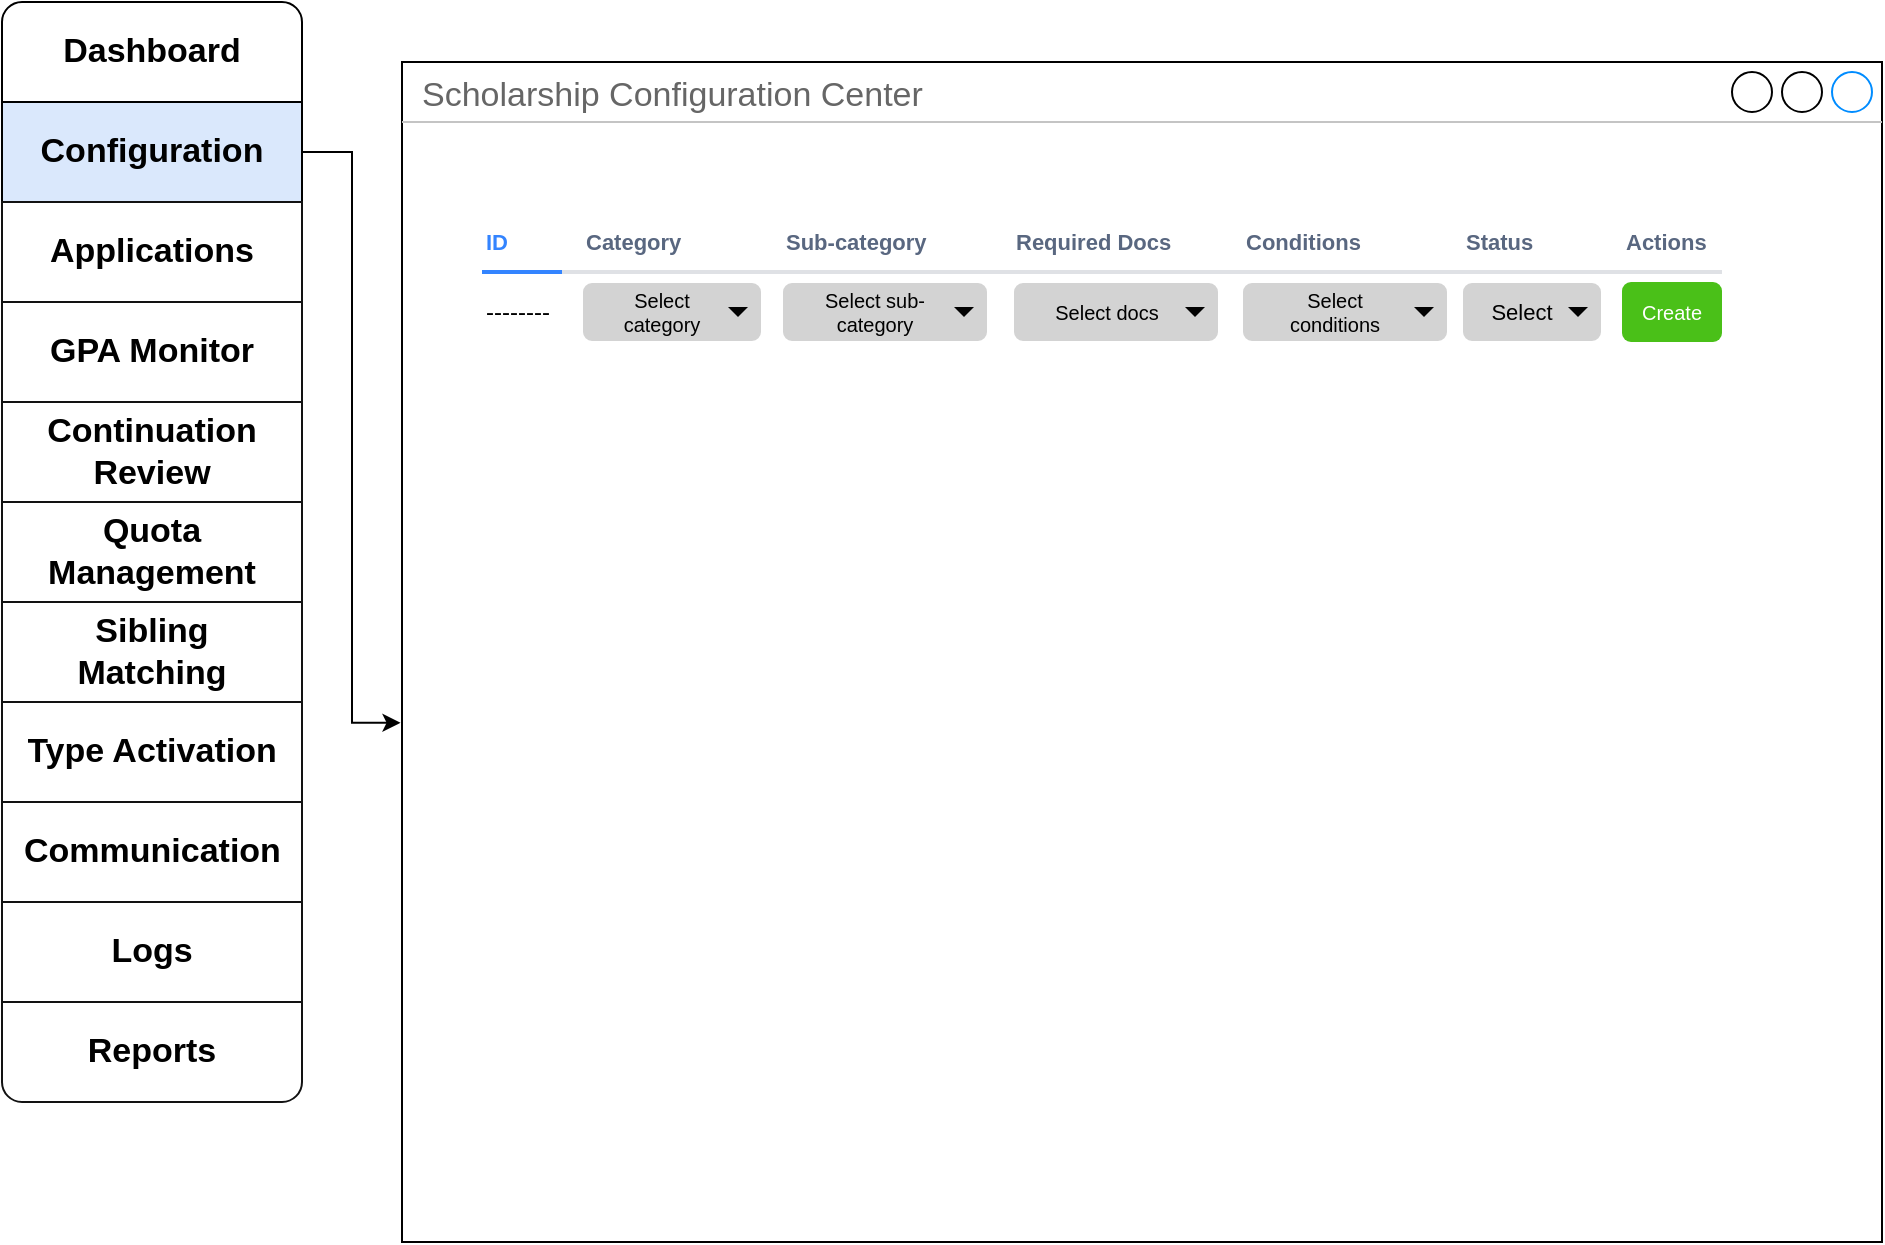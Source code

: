 <mxfile version="28.0.4">
  <diagram name="Page-1" id="Rbdsz5qpxLwi2ZQge7if">
    <mxGraphModel dx="756" dy="1519" grid="1" gridSize="10" guides="1" tooltips="1" connect="1" arrows="1" fold="1" page="1" pageScale="1" pageWidth="850" pageHeight="1100" math="0" shadow="0">
      <root>
        <mxCell id="0" />
        <mxCell id="1" parent="0" />
        <mxCell id="dKTOwhcVV6ruJDF4YYmx-1" value="Scholarship Configuration Center" style="strokeWidth=1;shadow=0;dashed=0;align=center;html=1;shape=mxgraph.mockup.containers.window;align=left;verticalAlign=top;spacingLeft=8;strokeColor2=#008cff;strokeColor3=#c4c4c4;fontColor=#666666;mainText=;fontSize=17;labelBackgroundColor=none;whiteSpace=wrap;" parent="1" vertex="1">
          <mxGeometry x="230" y="-100" width="740" height="590" as="geometry" />
        </mxCell>
        <mxCell id="dKTOwhcVV6ruJDF4YYmx-2" value="" style="swimlane;shape=mxgraph.bootstrap.anchor;strokeColor=light-dark(#121212, #ededed);fillColor=#ffffff;fontColor=#000000;fontStyle=0;childLayout=stackLayout;horizontal=1;startSize=0;horizontalStack=0;resizeParent=1;resizeParentMax=0;resizeLast=0;collapsible=0;marginBottom=0;whiteSpace=wrap;html=1;" parent="1" vertex="1">
          <mxGeometry x="30" y="-130" width="150" height="550" as="geometry" />
        </mxCell>
        <mxCell id="dKTOwhcVV6ruJDF4YYmx-3" value="Dashboard" style="text;strokeColor=light-dark(#000000, #229afd);align=center;verticalAlign=middle;spacingLeft=10;spacingRight=10;overflow=hidden;points=[[0,0.5],[1,0.5]];portConstraint=eastwest;rotatable=0;whiteSpace=wrap;html=1;shape=mxgraph.mockup.topButton;rSize=10;fillColor=light-dark(#ffffff, #229afd);fontColor=#000000;fontSize=17;fontStyle=1;" parent="dKTOwhcVV6ruJDF4YYmx-2" vertex="1">
          <mxGeometry width="150" height="50" as="geometry" />
        </mxCell>
        <mxCell id="dKTOwhcVV6ruJDF4YYmx-4" value="Configuration" style="text;strokeColor=light-dark(#000000, #5c79a3);align=center;verticalAlign=middle;spacingLeft=10;spacingRight=10;overflow=hidden;points=[[0,0.5],[1,0.5]];portConstraint=eastwest;rotatable=0;whiteSpace=wrap;html=1;rSize=5;fillColor=#dae8fc;fontSize=17;fontStyle=1;" parent="dKTOwhcVV6ruJDF4YYmx-2" vertex="1">
          <mxGeometry y="50" width="150" height="50" as="geometry" />
        </mxCell>
        <mxCell id="dKTOwhcVV6ruJDF4YYmx-5" value="Applications" style="text;strokeColor=inherit;align=center;verticalAlign=middle;spacingLeft=10;spacingRight=10;overflow=hidden;points=[[0,0.5],[1,0.5]];portConstraint=eastwest;rotatable=0;whiteSpace=wrap;html=1;rSize=5;fillColor=inherit;fontColor=inherit;fontSize=17;fontStyle=1;" parent="dKTOwhcVV6ruJDF4YYmx-2" vertex="1">
          <mxGeometry y="100" width="150" height="50" as="geometry" />
        </mxCell>
        <mxCell id="dKTOwhcVV6ruJDF4YYmx-74" value="GPA Monitor" style="text;strokeColor=inherit;align=center;verticalAlign=middle;spacingLeft=10;spacingRight=10;overflow=hidden;points=[[0,0.5],[1,0.5]];portConstraint=eastwest;rotatable=0;whiteSpace=wrap;html=1;rSize=5;fillColor=inherit;fontColor=inherit;fontSize=17;fontStyle=1;" parent="dKTOwhcVV6ruJDF4YYmx-2" vertex="1">
          <mxGeometry y="150" width="150" height="50" as="geometry" />
        </mxCell>
        <mxCell id="dKTOwhcVV6ruJDF4YYmx-75" value="Continuation Review" style="text;strokeColor=inherit;align=center;verticalAlign=middle;spacingLeft=10;spacingRight=10;overflow=hidden;points=[[0,0.5],[1,0.5]];portConstraint=eastwest;rotatable=0;whiteSpace=wrap;html=1;rSize=5;fillColor=inherit;fontColor=inherit;fontSize=17;fontStyle=1;" parent="dKTOwhcVV6ruJDF4YYmx-2" vertex="1">
          <mxGeometry y="200" width="150" height="50" as="geometry" />
        </mxCell>
        <mxCell id="dKTOwhcVV6ruJDF4YYmx-76" value="Quota Management" style="text;strokeColor=inherit;align=center;verticalAlign=middle;spacingLeft=10;spacingRight=10;overflow=hidden;points=[[0,0.5],[1,0.5]];portConstraint=eastwest;rotatable=0;whiteSpace=wrap;html=1;rSize=5;fillColor=inherit;fontColor=inherit;fontSize=17;fontStyle=1;" parent="dKTOwhcVV6ruJDF4YYmx-2" vertex="1">
          <mxGeometry y="250" width="150" height="50" as="geometry" />
        </mxCell>
        <mxCell id="dKTOwhcVV6ruJDF4YYmx-77" value="Sibling Matching" style="text;strokeColor=inherit;align=center;verticalAlign=middle;spacingLeft=10;spacingRight=10;overflow=hidden;points=[[0,0.5],[1,0.5]];portConstraint=eastwest;rotatable=0;whiteSpace=wrap;html=1;rSize=5;fillColor=inherit;fontColor=inherit;fontSize=17;fontStyle=1;" parent="dKTOwhcVV6ruJDF4YYmx-2" vertex="1">
          <mxGeometry y="300" width="150" height="50" as="geometry" />
        </mxCell>
        <mxCell id="dKTOwhcVV6ruJDF4YYmx-78" value="Type Activation" style="text;strokeColor=inherit;align=center;verticalAlign=middle;spacingLeft=10;spacingRight=10;overflow=hidden;points=[[0,0.5],[1,0.5]];portConstraint=eastwest;rotatable=0;whiteSpace=wrap;html=1;rSize=5;fillColor=inherit;fontColor=inherit;fontSize=17;fontStyle=1;" parent="dKTOwhcVV6ruJDF4YYmx-2" vertex="1">
          <mxGeometry y="350" width="150" height="50" as="geometry" />
        </mxCell>
        <mxCell id="dKTOwhcVV6ruJDF4YYmx-79" value="Communication" style="text;strokeColor=inherit;align=center;verticalAlign=middle;spacingLeft=10;spacingRight=10;overflow=hidden;points=[[0,0.5],[1,0.5]];portConstraint=eastwest;rotatable=0;whiteSpace=wrap;html=1;rSize=5;fillColor=inherit;fontColor=inherit;fontSize=17;fontStyle=1;" parent="dKTOwhcVV6ruJDF4YYmx-2" vertex="1">
          <mxGeometry y="400" width="150" height="50" as="geometry" />
        </mxCell>
        <mxCell id="dKTOwhcVV6ruJDF4YYmx-80" value="Logs" style="text;strokeColor=inherit;align=center;verticalAlign=middle;spacingLeft=10;spacingRight=10;overflow=hidden;points=[[0,0.5],[1,0.5]];portConstraint=eastwest;rotatable=0;whiteSpace=wrap;html=1;rSize=5;fillColor=inherit;fontColor=inherit;fontSize=17;fontStyle=1;" parent="dKTOwhcVV6ruJDF4YYmx-2" vertex="1">
          <mxGeometry y="450" width="150" height="50" as="geometry" />
        </mxCell>
        <mxCell id="dKTOwhcVV6ruJDF4YYmx-6" value="Reports" style="text;strokeColor=inherit;align=center;verticalAlign=middle;spacingLeft=10;spacingRight=10;overflow=hidden;points=[[0,0.5],[1,0.5]];portConstraint=eastwest;rotatable=0;whiteSpace=wrap;html=1;shape=mxgraph.mockup.bottomButton;rSize=10;fillColor=inherit;fontColor=inherit;fontSize=17;fontStyle=1;" parent="dKTOwhcVV6ruJDF4YYmx-2" vertex="1">
          <mxGeometry y="500" width="150" height="50" as="geometry" />
        </mxCell>
        <mxCell id="dKTOwhcVV6ruJDF4YYmx-7" style="edgeStyle=orthogonalEdgeStyle;rounded=0;orthogonalLoop=1;jettySize=auto;html=1;exitX=1;exitY=0.5;exitDx=0;exitDy=0;entryX=-0.001;entryY=0.56;entryDx=0;entryDy=0;entryPerimeter=0;" parent="1" source="dKTOwhcVV6ruJDF4YYmx-4" target="dKTOwhcVV6ruJDF4YYmx-1" edge="1">
          <mxGeometry relative="1" as="geometry" />
        </mxCell>
        <mxCell id="dKTOwhcVV6ruJDF4YYmx-173" value="ID" style="html=1;fillColor=none;strokeColor=none;fontSize=11;align=left;fontColor=#3384FF;fontStyle=1;whiteSpace=wrap" parent="1" vertex="1">
          <mxGeometry x="270" y="-20" width="50" height="20" as="geometry" />
        </mxCell>
        <mxCell id="dKTOwhcVV6ruJDF4YYmx-174" value="Category" style="html=1;fillColor=none;strokeColor=none;fontSize=11;align=left;fontColor=#596780;fontStyle=1;whiteSpace=wrap" parent="1" vertex="1">
          <mxGeometry x="320" y="-20" width="60" height="20" as="geometry" />
        </mxCell>
        <mxCell id="dKTOwhcVV6ruJDF4YYmx-175" value="Sub-category" style="html=1;fillColor=none;strokeColor=none;fontSize=11;align=left;fontColor=#596780;fontStyle=1;whiteSpace=wrap" parent="1" vertex="1">
          <mxGeometry x="420" y="-20" width="76" height="20" as="geometry" />
        </mxCell>
        <mxCell id="dKTOwhcVV6ruJDF4YYmx-176" value="Required Docs" style="html=1;fillColor=none;strokeColor=none;fontSize=11;align=left;fontColor=#596780;fontStyle=1;whiteSpace=wrap" parent="1" vertex="1">
          <mxGeometry x="535" y="-20" width="90" height="20" as="geometry" />
        </mxCell>
        <mxCell id="dKTOwhcVV6ruJDF4YYmx-177" value="" style="shape=line;strokeWidth=2;html=1;strokeColor=#DFE1E5;resizeWidth=1" parent="1" vertex="1">
          <mxGeometry x="270" width="620" height="10" as="geometry" />
        </mxCell>
        <mxCell id="dKTOwhcVV6ruJDF4YYmx-178" value="" style="shape=line;strokeWidth=2;html=1;strokeColor=#3384FF;resizeWidth=1" parent="1" vertex="1">
          <mxGeometry x="270" width="40" height="10" as="geometry" />
        </mxCell>
        <mxCell id="dKTOwhcVV6ruJDF4YYmx-181" value="Conditions" style="html=1;fillColor=none;strokeColor=none;fontSize=11;align=left;fontColor=#596780;fontStyle=1;whiteSpace=wrap" parent="1" vertex="1">
          <mxGeometry x="650" y="-20" width="70" height="20" as="geometry" />
        </mxCell>
        <mxCell id="dKTOwhcVV6ruJDF4YYmx-182" value="Status" style="html=1;fillColor=none;strokeColor=none;fontSize=11;align=left;fontColor=#596780;fontStyle=1;whiteSpace=wrap" parent="1" vertex="1">
          <mxGeometry x="760" y="-20" width="50" height="20" as="geometry" />
        </mxCell>
        <mxCell id="dKTOwhcVV6ruJDF4YYmx-183" value="Actions" style="html=1;fillColor=none;strokeColor=none;fontSize=11;align=left;fontColor=#596780;fontStyle=1;whiteSpace=wrap" parent="1" vertex="1">
          <mxGeometry x="840" y="-20" width="50" height="20" as="geometry" />
        </mxCell>
        <mxCell id="dKTOwhcVV6ruJDF4YYmx-184" value="--------" style="rounded=0;whiteSpace=wrap;html=1;strokeColor=none;align=left;" parent="1" vertex="1">
          <mxGeometry x="270" y="10" width="60" height="30" as="geometry" />
        </mxCell>
        <mxCell id="U9DRrrRyZ-1vm20WkCVu-13" value="Select category" style="html=1;shadow=0;dashed=0;shape=mxgraph.bootstrap.rrect;rSize=5;strokeColor=light-dark(#ffffff, #9577a3);strokeWidth=1;fillColor=light-dark(#d3d3d3, #6a6a6a);whiteSpace=wrap;align=center;verticalAlign=middle;fontStyle=0;fontSize=10;spacingLeft=10;spacingRight=20;" vertex="1" parent="1">
          <mxGeometry x="320" y="10" width="90" height="30" as="geometry" />
        </mxCell>
        <mxCell id="U9DRrrRyZ-1vm20WkCVu-14" value="" style="shape=triangle;direction=south;fillColor=light-dark(#020202, #121212);strokeColor=none;perimeter=none;" vertex="1" parent="U9DRrrRyZ-1vm20WkCVu-13">
          <mxGeometry x="1" y="0.5" width="10" height="5" relative="1" as="geometry">
            <mxPoint x="-17" y="-2.5" as="offset" />
          </mxGeometry>
        </mxCell>
        <mxCell id="U9DRrrRyZ-1vm20WkCVu-26" value="Select sub-category" style="html=1;shadow=0;dashed=0;shape=mxgraph.bootstrap.rrect;rSize=5;strokeColor=light-dark(#ffffff, #9577a3);strokeWidth=1;fillColor=light-dark(#d3d3d3, #6a6a6a);whiteSpace=wrap;align=center;verticalAlign=middle;fontStyle=0;fontSize=10;spacingLeft=10;spacingRight=20;" vertex="1" parent="1">
          <mxGeometry x="420" y="10" width="103" height="30" as="geometry" />
        </mxCell>
        <mxCell id="U9DRrrRyZ-1vm20WkCVu-27" value="" style="shape=triangle;direction=south;fillColor=light-dark(#020202, #121212);strokeColor=none;perimeter=none;" vertex="1" parent="U9DRrrRyZ-1vm20WkCVu-26">
          <mxGeometry x="1" y="0.5" width="10" height="5" relative="1" as="geometry">
            <mxPoint x="-17" y="-2.5" as="offset" />
          </mxGeometry>
        </mxCell>
        <mxCell id="U9DRrrRyZ-1vm20WkCVu-28" value="&lt;div&gt;Select docs&lt;br&gt;&lt;/div&gt;" style="html=1;shadow=0;dashed=0;shape=mxgraph.bootstrap.rrect;rSize=5;strokeColor=light-dark(#ffffff, #9577a3);strokeWidth=1;fillColor=light-dark(#d3d3d3, #6a6a6a);whiteSpace=wrap;align=center;verticalAlign=middle;fontStyle=0;fontSize=10;spacingLeft=10;spacingRight=20;" vertex="1" parent="1">
          <mxGeometry x="535.5" y="10" width="103" height="30" as="geometry" />
        </mxCell>
        <mxCell id="U9DRrrRyZ-1vm20WkCVu-29" value="" style="shape=triangle;direction=south;fillColor=light-dark(#020202, #121212);strokeColor=none;perimeter=none;" vertex="1" parent="U9DRrrRyZ-1vm20WkCVu-28">
          <mxGeometry x="1" y="0.5" width="10" height="5" relative="1" as="geometry">
            <mxPoint x="-17" y="-2.5" as="offset" />
          </mxGeometry>
        </mxCell>
        <mxCell id="U9DRrrRyZ-1vm20WkCVu-30" value="Select conditions" style="html=1;shadow=0;dashed=0;shape=mxgraph.bootstrap.rrect;rSize=5;strokeColor=light-dark(#ffffff, #9577a3);strokeWidth=1;fillColor=light-dark(#d3d3d3, #6a6a6a);whiteSpace=wrap;align=center;verticalAlign=middle;fontStyle=0;fontSize=10;spacingLeft=10;spacingRight=20;" vertex="1" parent="1">
          <mxGeometry x="650" y="10" width="103" height="30" as="geometry" />
        </mxCell>
        <mxCell id="U9DRrrRyZ-1vm20WkCVu-31" value="" style="shape=triangle;direction=south;fillColor=light-dark(#020202, #121212);strokeColor=none;perimeter=none;" vertex="1" parent="U9DRrrRyZ-1vm20WkCVu-30">
          <mxGeometry x="1" y="0.5" width="10" height="5" relative="1" as="geometry">
            <mxPoint x="-17" y="-2.5" as="offset" />
          </mxGeometry>
        </mxCell>
        <mxCell id="U9DRrrRyZ-1vm20WkCVu-32" value="Select" style="html=1;shadow=0;dashed=0;shape=mxgraph.bootstrap.rrect;rSize=5;strokeColor=light-dark(#ffffff, #9577a3);strokeWidth=1;fillColor=light-dark(#d3d3d3, #6a6a6a);whiteSpace=wrap;align=center;verticalAlign=middle;fontStyle=0;fontSize=11;spacingLeft=10;spacingRight=20;" vertex="1" parent="1">
          <mxGeometry x="760" y="10" width="70" height="30" as="geometry" />
        </mxCell>
        <mxCell id="U9DRrrRyZ-1vm20WkCVu-33" value="" style="shape=triangle;direction=south;fillColor=light-dark(#020202, #121212);strokeColor=none;perimeter=none;" vertex="1" parent="U9DRrrRyZ-1vm20WkCVu-32">
          <mxGeometry x="1" y="0.5" width="10" height="5" relative="1" as="geometry">
            <mxPoint x="-17" y="-2.5" as="offset" />
          </mxGeometry>
        </mxCell>
        <mxCell id="U9DRrrRyZ-1vm20WkCVu-36" value="Create" style="rounded=1;fillColor=light-dark(#4ac018, #67b2ff);strokeColor=none;html=1;whiteSpace=wrap;fontColor=#ffffff;align=center;verticalAlign=middle;fontStyle=0;fontSize=10;sketch=0;labelBackgroundColor=none;labelBorderColor=none;" vertex="1" parent="1">
          <mxGeometry x="840" y="10" width="50" height="30" as="geometry" />
        </mxCell>
      </root>
    </mxGraphModel>
  </diagram>
</mxfile>
